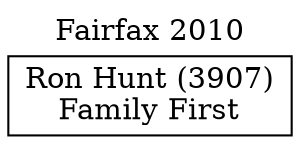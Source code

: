 // House preference flow
digraph "Ron Hunt (3907)_Fairfax_2010" {
	graph [label="Fairfax 2010" labelloc=t mclimit=10]
	node [shape=box]
	"Ron Hunt (3907)" [label="Ron Hunt (3907)
Family First"]
}
